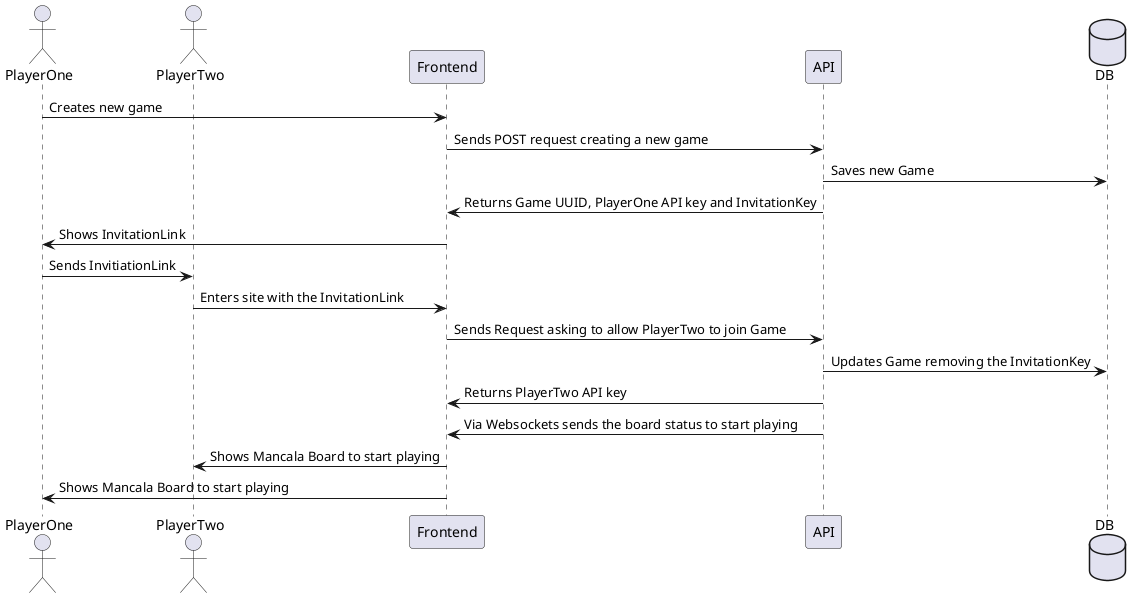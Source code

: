 @startuml
actor PlayerOne
actor PlayerTwo
participant Frontend
participant API
database DB

PlayerOne -> Frontend: Creates new game
Frontend -> API: Sends POST request creating a new game
API -> DB: Saves new Game
Frontend <- API: Returns Game UUID, PlayerOne API key and InvitationKey
PlayerOne <- Frontend: Shows InvitationLink
PlayerOne -> PlayerTwo: Sends InvitiationLink
PlayerTwo -> Frontend: Enters site with the InvitationLink
Frontend -> API: Sends Request asking to allow PlayerTwo to join Game
API -> DB: Updates Game removing the InvitationKey
Frontend <- API: Returns PlayerTwo API key
Frontend <- API: Via Websockets sends the board status to start playing
PlayerTwo <- Frontend: Shows Mancala Board to start playing
PlayerOne <- Frontend: Shows Mancala Board to start playing
@enduml